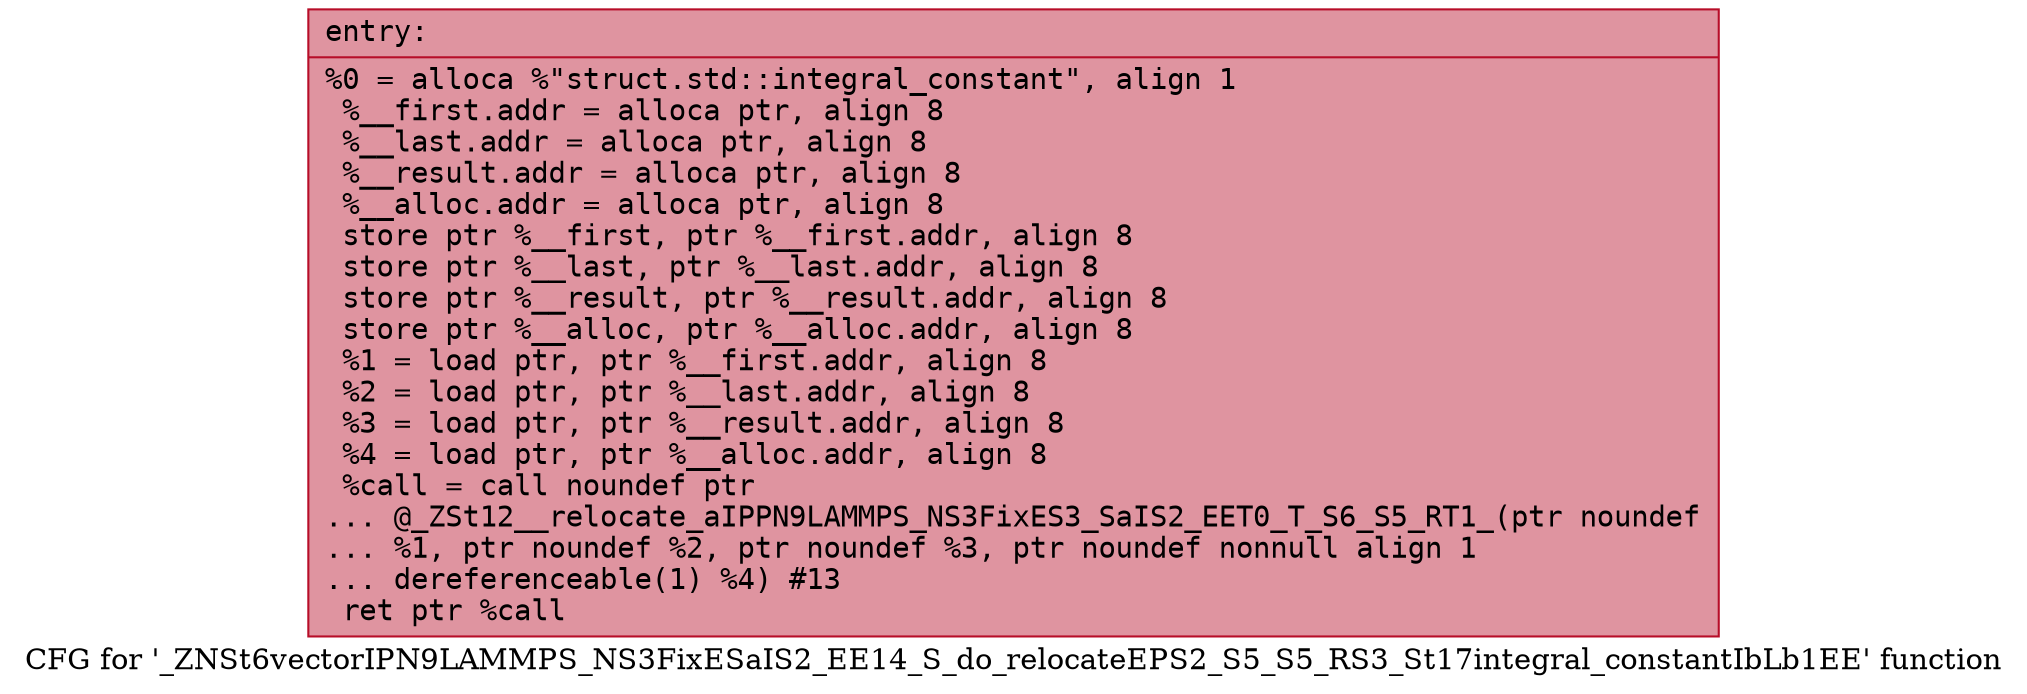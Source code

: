digraph "CFG for '_ZNSt6vectorIPN9LAMMPS_NS3FixESaIS2_EE14_S_do_relocateEPS2_S5_S5_RS3_St17integral_constantIbLb1EE' function" {
	label="CFG for '_ZNSt6vectorIPN9LAMMPS_NS3FixESaIS2_EE14_S_do_relocateEPS2_S5_S5_RS3_St17integral_constantIbLb1EE' function";

	Node0x561f16572ac0 [shape=record,color="#b70d28ff", style=filled, fillcolor="#b70d2870" fontname="Courier",label="{entry:\l|  %0 = alloca %\"struct.std::integral_constant\", align 1\l  %__first.addr = alloca ptr, align 8\l  %__last.addr = alloca ptr, align 8\l  %__result.addr = alloca ptr, align 8\l  %__alloc.addr = alloca ptr, align 8\l  store ptr %__first, ptr %__first.addr, align 8\l  store ptr %__last, ptr %__last.addr, align 8\l  store ptr %__result, ptr %__result.addr, align 8\l  store ptr %__alloc, ptr %__alloc.addr, align 8\l  %1 = load ptr, ptr %__first.addr, align 8\l  %2 = load ptr, ptr %__last.addr, align 8\l  %3 = load ptr, ptr %__result.addr, align 8\l  %4 = load ptr, ptr %__alloc.addr, align 8\l  %call = call noundef ptr\l... @_ZSt12__relocate_aIPPN9LAMMPS_NS3FixES3_SaIS2_EET0_T_S6_S5_RT1_(ptr noundef\l... %1, ptr noundef %2, ptr noundef %3, ptr noundef nonnull align 1\l... dereferenceable(1) %4) #13\l  ret ptr %call\l}"];
}
